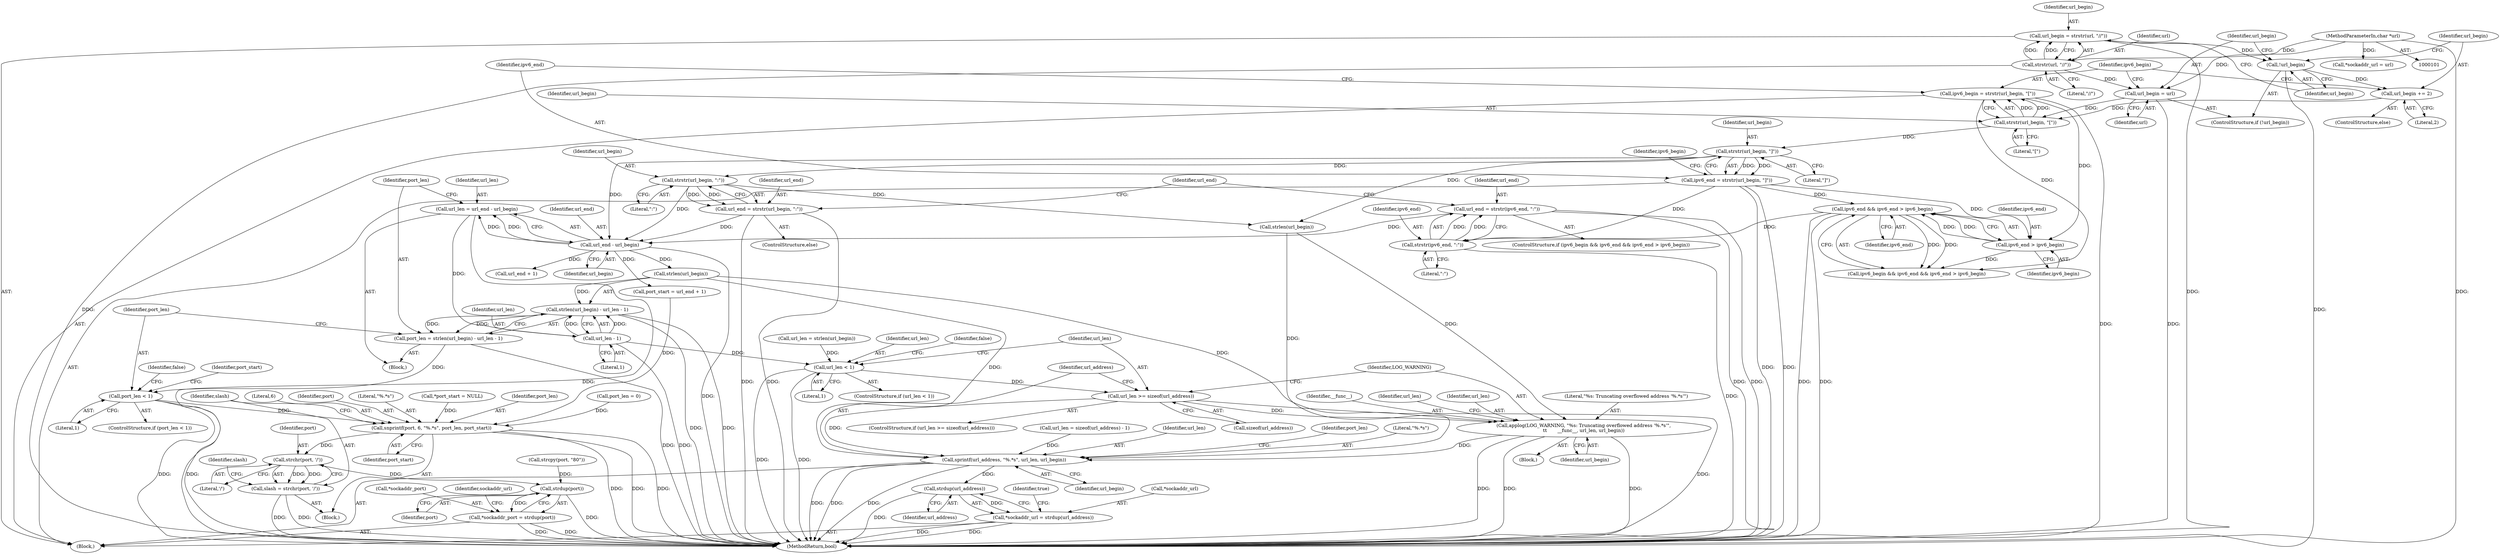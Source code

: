 digraph "0_sgminer_b65574bef233474e915fdf18614aa211e31cc6c2@integer" {
"1000172" [label="(Call,url_len = url_end - url_begin)"];
"1000174" [label="(Call,url_end - url_begin)"];
"1000158" [label="(Call,url_end = strstr(ipv6_end, \":\"))"];
"1000160" [label="(Call,strstr(ipv6_end, \":\"))"];
"1000153" [label="(Call,ipv6_end && ipv6_end > ipv6_begin)"];
"1000155" [label="(Call,ipv6_end > ipv6_begin)"];
"1000145" [label="(Call,ipv6_end = strstr(url_begin, \"]\"))"];
"1000147" [label="(Call,strstr(url_begin, \"]\"))"];
"1000142" [label="(Call,strstr(url_begin, \"[\"))"];
"1000133" [label="(Call,url_begin = url)"];
"1000127" [label="(Call,strstr(url, \"//\"))"];
"1000102" [label="(MethodParameterIn,char *url)"];
"1000137" [label="(Call,url_begin += 2)"];
"1000131" [label="(Call,!url_begin)"];
"1000125" [label="(Call,url_begin = strstr(url, \"//\"))"];
"1000140" [label="(Call,ipv6_begin = strstr(url_begin, \"[\"))"];
"1000164" [label="(Call,url_end = strstr(url_begin, \":\"))"];
"1000166" [label="(Call,strstr(url_begin, \":\"))"];
"1000182" [label="(Call,url_len - 1)"];
"1000179" [label="(Call,strlen(url_begin) - url_len - 1)"];
"1000177" [label="(Call,port_len = strlen(url_begin) - url_len - 1)"];
"1000186" [label="(Call,port_len < 1)"];
"1000234" [label="(Call,snprintf(port, 6, \"%.*s\", port_len, port_start))"];
"1000242" [label="(Call,strchr(port, '/'))"];
"1000240" [label="(Call,slash = strchr(port, '/'))"];
"1000258" [label="(Call,strdup(port))"];
"1000255" [label="(Call,*sockaddr_port = strdup(port))"];
"1000202" [label="(Call,url_len < 1)"];
"1000208" [label="(Call,url_len >= sizeof(url_address))"];
"1000213" [label="(Call,applog(LOG_WARNING, \"%s: Truncating overflowed address '%.*s'\",\n\t\t       __func__, url_len, url_begin))"];
"1000225" [label="(Call,sprintf(url_address, \"%.*s\", url_len, url_begin))"];
"1000263" [label="(Call,strdup(url_address))"];
"1000260" [label="(Call,*sockaddr_url = strdup(url_address))"];
"1000135" [label="(Identifier,url)"];
"1000219" [label="(Call,url_len = sizeof(url_address) - 1)"];
"1000263" [label="(Call,strdup(url_address))"];
"1000150" [label="(ControlStructure,if (ipv6_begin && ipv6_end && ipv6_end > ipv6_begin))"];
"1000156" [label="(Identifier,ipv6_end)"];
"1000163" [label="(ControlStructure,else)"];
"1000191" [label="(Call,port_start = url_end + 1)"];
"1000161" [label="(Identifier,ipv6_end)"];
"1000213" [label="(Call,applog(LOG_WARNING, \"%s: Truncating overflowed address '%.*s'\",\n\t\t       __func__, url_len, url_begin))"];
"1000176" [label="(Identifier,url_begin)"];
"1000199" [label="(Call,strlen(url_begin))"];
"1000232" [label="(Block,)"];
"1000266" [label="(Identifier,true)"];
"1000179" [label="(Call,strlen(url_begin) - url_len - 1)"];
"1000192" [label="(Identifier,port_start)"];
"1000125" [label="(Call,url_begin = strstr(url, \"//\"))"];
"1000229" [label="(Identifier,url_begin)"];
"1000165" [label="(Identifier,url_end)"];
"1000143" [label="(Identifier,url_begin)"];
"1000154" [label="(Identifier,ipv6_end)"];
"1000134" [label="(Identifier,url_begin)"];
"1000239" [label="(Identifier,port_start)"];
"1000172" [label="(Call,url_len = url_end - url_begin)"];
"1000186" [label="(Call,port_len < 1)"];
"1000147" [label="(Call,strstr(url_begin, \"]\"))"];
"1000183" [label="(Identifier,url_len)"];
"1000212" [label="(Block,)"];
"1000228" [label="(Identifier,url_len)"];
"1000118" [label="(Call,port_len = 0)"];
"1000185" [label="(ControlStructure,if (port_len < 1))"];
"1000166" [label="(Call,strstr(url_begin, \":\"))"];
"1000261" [label="(Call,*sockaddr_url)"];
"1000243" [label="(Identifier,port)"];
"1000142" [label="(Call,strstr(url_begin, \"[\"))"];
"1000127" [label="(Call,strstr(url, \"//\"))"];
"1000132" [label="(Identifier,url_begin)"];
"1000177" [label="(Call,port_len = strlen(url_begin) - url_len - 1)"];
"1000148" [label="(Identifier,url_begin)"];
"1000203" [label="(Identifier,url_len)"];
"1000170" [label="(Identifier,url_end)"];
"1000236" [label="(Literal,6)"];
"1000140" [label="(Call,ipv6_begin = strstr(url_begin, \"[\"))"];
"1000167" [label="(Identifier,url_begin)"];
"1000131" [label="(Call,!url_begin)"];
"1000174" [label="(Call,url_end - url_begin)"];
"1000149" [label="(Literal,\"]\")"];
"1000260" [label="(Call,*sockaddr_url = strdup(url_address))"];
"1000164" [label="(Call,url_end = strstr(url_begin, \":\"))"];
"1000184" [label="(Literal,1)"];
"1000190" [label="(Identifier,false)"];
"1000182" [label="(Call,url_len - 1)"];
"1000141" [label="(Identifier,ipv6_begin)"];
"1000151" [label="(Call,ipv6_begin && ipv6_end && ipv6_end > ipv6_begin)"];
"1000126" [label="(Identifier,url_begin)"];
"1000259" [label="(Identifier,port)"];
"1000139" [label="(Literal,2)"];
"1000244" [label="(Literal,'/')"];
"1000235" [label="(Identifier,port)"];
"1000207" [label="(ControlStructure,if (url_len >= sizeof(url_address)))"];
"1000237" [label="(Literal,\"%.*s\")"];
"1000267" [label="(MethodReturn,bool)"];
"1000231" [label="(Identifier,port_len)"];
"1000160" [label="(Call,strstr(ipv6_end, \":\"))"];
"1000240" [label="(Call,slash = strchr(port, '/'))"];
"1000217" [label="(Identifier,url_len)"];
"1000157" [label="(Identifier,ipv6_begin)"];
"1000138" [label="(Identifier,url_begin)"];
"1000129" [label="(Literal,\"//\")"];
"1000128" [label="(Identifier,url)"];
"1000158" [label="(Call,url_end = strstr(ipv6_end, \":\"))"];
"1000111" [label="(Call,*port_start = NULL)"];
"1000225" [label="(Call,sprintf(url_address, \"%.*s\", url_len, url_begin))"];
"1000187" [label="(Identifier,port_len)"];
"1000215" [label="(Literal,\"%s: Truncating overflowed address '%.*s'\")"];
"1000201" [label="(ControlStructure,if (url_len < 1))"];
"1000130" [label="(ControlStructure,if (!url_begin))"];
"1000136" [label="(ControlStructure,else)"];
"1000256" [label="(Call,*sockaddr_port)"];
"1000209" [label="(Identifier,url_len)"];
"1000168" [label="(Literal,\":\")"];
"1000188" [label="(Literal,1)"];
"1000264" [label="(Identifier,url_address)"];
"1000159" [label="(Identifier,url_end)"];
"1000206" [label="(Identifier,false)"];
"1000121" [label="(Call,*sockaddr_url = url)"];
"1000220" [label="(Identifier,url_len)"];
"1000153" [label="(Call,ipv6_end && ipv6_end > ipv6_begin)"];
"1000218" [label="(Identifier,url_begin)"];
"1000180" [label="(Call,strlen(url_begin))"];
"1000144" [label="(Literal,\"[\")"];
"1000137" [label="(Call,url_begin += 2)"];
"1000234" [label="(Call,snprintf(port, 6, \"%.*s\", port_len, port_start))"];
"1000202" [label="(Call,url_len < 1)"];
"1000246" [label="(Identifier,slash)"];
"1000197" [label="(Call,url_len = strlen(url_begin))"];
"1000146" [label="(Identifier,ipv6_end)"];
"1000175" [label="(Identifier,url_end)"];
"1000162" [label="(Literal,\":\")"];
"1000155" [label="(Call,ipv6_end > ipv6_begin)"];
"1000204" [label="(Literal,1)"];
"1000214" [label="(Identifier,LOG_WARNING)"];
"1000216" [label="(Identifier,__func__)"];
"1000242" [label="(Call,strchr(port, '/'))"];
"1000262" [label="(Identifier,sockaddr_url)"];
"1000210" [label="(Call,sizeof(url_address))"];
"1000258" [label="(Call,strdup(port))"];
"1000133" [label="(Call,url_begin = url)"];
"1000102" [label="(MethodParameterIn,char *url)"];
"1000178" [label="(Identifier,port_len)"];
"1000173" [label="(Identifier,url_len)"];
"1000241" [label="(Identifier,slash)"];
"1000208" [label="(Call,url_len >= sizeof(url_address))"];
"1000238" [label="(Identifier,port_len)"];
"1000227" [label="(Literal,\"%.*s\")"];
"1000145" [label="(Call,ipv6_end = strstr(url_begin, \"]\"))"];
"1000193" [label="(Call,url_end + 1)"];
"1000105" [label="(Block,)"];
"1000152" [label="(Identifier,ipv6_begin)"];
"1000252" [label="(Call,strcpy(port, \"80\"))"];
"1000226" [label="(Identifier,url_address)"];
"1000171" [label="(Block,)"];
"1000255" [label="(Call,*sockaddr_port = strdup(port))"];
"1000172" -> "1000171"  [label="AST: "];
"1000172" -> "1000174"  [label="CFG: "];
"1000173" -> "1000172"  [label="AST: "];
"1000174" -> "1000172"  [label="AST: "];
"1000178" -> "1000172"  [label="CFG: "];
"1000172" -> "1000267"  [label="DDG: "];
"1000174" -> "1000172"  [label="DDG: "];
"1000174" -> "1000172"  [label="DDG: "];
"1000172" -> "1000182"  [label="DDG: "];
"1000174" -> "1000176"  [label="CFG: "];
"1000175" -> "1000174"  [label="AST: "];
"1000176" -> "1000174"  [label="AST: "];
"1000174" -> "1000267"  [label="DDG: "];
"1000158" -> "1000174"  [label="DDG: "];
"1000164" -> "1000174"  [label="DDG: "];
"1000166" -> "1000174"  [label="DDG: "];
"1000147" -> "1000174"  [label="DDG: "];
"1000174" -> "1000180"  [label="DDG: "];
"1000174" -> "1000191"  [label="DDG: "];
"1000174" -> "1000193"  [label="DDG: "];
"1000158" -> "1000150"  [label="AST: "];
"1000158" -> "1000160"  [label="CFG: "];
"1000159" -> "1000158"  [label="AST: "];
"1000160" -> "1000158"  [label="AST: "];
"1000170" -> "1000158"  [label="CFG: "];
"1000158" -> "1000267"  [label="DDG: "];
"1000158" -> "1000267"  [label="DDG: "];
"1000160" -> "1000158"  [label="DDG: "];
"1000160" -> "1000158"  [label="DDG: "];
"1000160" -> "1000162"  [label="CFG: "];
"1000161" -> "1000160"  [label="AST: "];
"1000162" -> "1000160"  [label="AST: "];
"1000160" -> "1000267"  [label="DDG: "];
"1000153" -> "1000160"  [label="DDG: "];
"1000145" -> "1000160"  [label="DDG: "];
"1000153" -> "1000151"  [label="AST: "];
"1000153" -> "1000154"  [label="CFG: "];
"1000153" -> "1000155"  [label="CFG: "];
"1000154" -> "1000153"  [label="AST: "];
"1000155" -> "1000153"  [label="AST: "];
"1000151" -> "1000153"  [label="CFG: "];
"1000153" -> "1000267"  [label="DDG: "];
"1000153" -> "1000267"  [label="DDG: "];
"1000153" -> "1000151"  [label="DDG: "];
"1000153" -> "1000151"  [label="DDG: "];
"1000155" -> "1000153"  [label="DDG: "];
"1000155" -> "1000153"  [label="DDG: "];
"1000145" -> "1000153"  [label="DDG: "];
"1000155" -> "1000157"  [label="CFG: "];
"1000156" -> "1000155"  [label="AST: "];
"1000157" -> "1000155"  [label="AST: "];
"1000155" -> "1000151"  [label="DDG: "];
"1000145" -> "1000155"  [label="DDG: "];
"1000140" -> "1000155"  [label="DDG: "];
"1000145" -> "1000105"  [label="AST: "];
"1000145" -> "1000147"  [label="CFG: "];
"1000146" -> "1000145"  [label="AST: "];
"1000147" -> "1000145"  [label="AST: "];
"1000152" -> "1000145"  [label="CFG: "];
"1000145" -> "1000267"  [label="DDG: "];
"1000145" -> "1000267"  [label="DDG: "];
"1000147" -> "1000145"  [label="DDG: "];
"1000147" -> "1000145"  [label="DDG: "];
"1000147" -> "1000149"  [label="CFG: "];
"1000148" -> "1000147"  [label="AST: "];
"1000149" -> "1000147"  [label="AST: "];
"1000142" -> "1000147"  [label="DDG: "];
"1000147" -> "1000166"  [label="DDG: "];
"1000147" -> "1000199"  [label="DDG: "];
"1000142" -> "1000140"  [label="AST: "];
"1000142" -> "1000144"  [label="CFG: "];
"1000143" -> "1000142"  [label="AST: "];
"1000144" -> "1000142"  [label="AST: "];
"1000140" -> "1000142"  [label="CFG: "];
"1000142" -> "1000140"  [label="DDG: "];
"1000142" -> "1000140"  [label="DDG: "];
"1000133" -> "1000142"  [label="DDG: "];
"1000137" -> "1000142"  [label="DDG: "];
"1000133" -> "1000130"  [label="AST: "];
"1000133" -> "1000135"  [label="CFG: "];
"1000134" -> "1000133"  [label="AST: "];
"1000135" -> "1000133"  [label="AST: "];
"1000141" -> "1000133"  [label="CFG: "];
"1000133" -> "1000267"  [label="DDG: "];
"1000127" -> "1000133"  [label="DDG: "];
"1000102" -> "1000133"  [label="DDG: "];
"1000127" -> "1000125"  [label="AST: "];
"1000127" -> "1000129"  [label="CFG: "];
"1000128" -> "1000127"  [label="AST: "];
"1000129" -> "1000127"  [label="AST: "];
"1000125" -> "1000127"  [label="CFG: "];
"1000127" -> "1000267"  [label="DDG: "];
"1000127" -> "1000125"  [label="DDG: "];
"1000127" -> "1000125"  [label="DDG: "];
"1000102" -> "1000127"  [label="DDG: "];
"1000102" -> "1000101"  [label="AST: "];
"1000102" -> "1000267"  [label="DDG: "];
"1000102" -> "1000121"  [label="DDG: "];
"1000137" -> "1000136"  [label="AST: "];
"1000137" -> "1000139"  [label="CFG: "];
"1000138" -> "1000137"  [label="AST: "];
"1000139" -> "1000137"  [label="AST: "];
"1000141" -> "1000137"  [label="CFG: "];
"1000131" -> "1000137"  [label="DDG: "];
"1000131" -> "1000130"  [label="AST: "];
"1000131" -> "1000132"  [label="CFG: "];
"1000132" -> "1000131"  [label="AST: "];
"1000134" -> "1000131"  [label="CFG: "];
"1000138" -> "1000131"  [label="CFG: "];
"1000131" -> "1000267"  [label="DDG: "];
"1000125" -> "1000131"  [label="DDG: "];
"1000125" -> "1000105"  [label="AST: "];
"1000126" -> "1000125"  [label="AST: "];
"1000132" -> "1000125"  [label="CFG: "];
"1000125" -> "1000267"  [label="DDG: "];
"1000140" -> "1000105"  [label="AST: "];
"1000141" -> "1000140"  [label="AST: "];
"1000146" -> "1000140"  [label="CFG: "];
"1000140" -> "1000267"  [label="DDG: "];
"1000140" -> "1000151"  [label="DDG: "];
"1000164" -> "1000163"  [label="AST: "];
"1000164" -> "1000166"  [label="CFG: "];
"1000165" -> "1000164"  [label="AST: "];
"1000166" -> "1000164"  [label="AST: "];
"1000170" -> "1000164"  [label="CFG: "];
"1000164" -> "1000267"  [label="DDG: "];
"1000164" -> "1000267"  [label="DDG: "];
"1000166" -> "1000164"  [label="DDG: "];
"1000166" -> "1000164"  [label="DDG: "];
"1000166" -> "1000168"  [label="CFG: "];
"1000167" -> "1000166"  [label="AST: "];
"1000168" -> "1000166"  [label="AST: "];
"1000166" -> "1000199"  [label="DDG: "];
"1000182" -> "1000179"  [label="AST: "];
"1000182" -> "1000184"  [label="CFG: "];
"1000183" -> "1000182"  [label="AST: "];
"1000184" -> "1000182"  [label="AST: "];
"1000179" -> "1000182"  [label="CFG: "];
"1000182" -> "1000267"  [label="DDG: "];
"1000182" -> "1000179"  [label="DDG: "];
"1000182" -> "1000179"  [label="DDG: "];
"1000182" -> "1000202"  [label="DDG: "];
"1000179" -> "1000177"  [label="AST: "];
"1000180" -> "1000179"  [label="AST: "];
"1000177" -> "1000179"  [label="CFG: "];
"1000179" -> "1000267"  [label="DDG: "];
"1000179" -> "1000267"  [label="DDG: "];
"1000179" -> "1000177"  [label="DDG: "];
"1000179" -> "1000177"  [label="DDG: "];
"1000180" -> "1000179"  [label="DDG: "];
"1000177" -> "1000171"  [label="AST: "];
"1000178" -> "1000177"  [label="AST: "];
"1000187" -> "1000177"  [label="CFG: "];
"1000177" -> "1000267"  [label="DDG: "];
"1000177" -> "1000186"  [label="DDG: "];
"1000186" -> "1000185"  [label="AST: "];
"1000186" -> "1000188"  [label="CFG: "];
"1000187" -> "1000186"  [label="AST: "];
"1000188" -> "1000186"  [label="AST: "];
"1000190" -> "1000186"  [label="CFG: "];
"1000192" -> "1000186"  [label="CFG: "];
"1000186" -> "1000267"  [label="DDG: "];
"1000186" -> "1000267"  [label="DDG: "];
"1000186" -> "1000234"  [label="DDG: "];
"1000234" -> "1000232"  [label="AST: "];
"1000234" -> "1000239"  [label="CFG: "];
"1000235" -> "1000234"  [label="AST: "];
"1000236" -> "1000234"  [label="AST: "];
"1000237" -> "1000234"  [label="AST: "];
"1000238" -> "1000234"  [label="AST: "];
"1000239" -> "1000234"  [label="AST: "];
"1000241" -> "1000234"  [label="CFG: "];
"1000234" -> "1000267"  [label="DDG: "];
"1000234" -> "1000267"  [label="DDG: "];
"1000234" -> "1000267"  [label="DDG: "];
"1000118" -> "1000234"  [label="DDG: "];
"1000111" -> "1000234"  [label="DDG: "];
"1000191" -> "1000234"  [label="DDG: "];
"1000234" -> "1000242"  [label="DDG: "];
"1000242" -> "1000240"  [label="AST: "];
"1000242" -> "1000244"  [label="CFG: "];
"1000243" -> "1000242"  [label="AST: "];
"1000244" -> "1000242"  [label="AST: "];
"1000240" -> "1000242"  [label="CFG: "];
"1000242" -> "1000240"  [label="DDG: "];
"1000242" -> "1000240"  [label="DDG: "];
"1000242" -> "1000258"  [label="DDG: "];
"1000240" -> "1000232"  [label="AST: "];
"1000241" -> "1000240"  [label="AST: "];
"1000246" -> "1000240"  [label="CFG: "];
"1000240" -> "1000267"  [label="DDG: "];
"1000240" -> "1000267"  [label="DDG: "];
"1000258" -> "1000255"  [label="AST: "];
"1000258" -> "1000259"  [label="CFG: "];
"1000259" -> "1000258"  [label="AST: "];
"1000255" -> "1000258"  [label="CFG: "];
"1000258" -> "1000267"  [label="DDG: "];
"1000258" -> "1000255"  [label="DDG: "];
"1000252" -> "1000258"  [label="DDG: "];
"1000255" -> "1000105"  [label="AST: "];
"1000256" -> "1000255"  [label="AST: "];
"1000262" -> "1000255"  [label="CFG: "];
"1000255" -> "1000267"  [label="DDG: "];
"1000255" -> "1000267"  [label="DDG: "];
"1000202" -> "1000201"  [label="AST: "];
"1000202" -> "1000204"  [label="CFG: "];
"1000203" -> "1000202"  [label="AST: "];
"1000204" -> "1000202"  [label="AST: "];
"1000206" -> "1000202"  [label="CFG: "];
"1000209" -> "1000202"  [label="CFG: "];
"1000202" -> "1000267"  [label="DDG: "];
"1000202" -> "1000267"  [label="DDG: "];
"1000197" -> "1000202"  [label="DDG: "];
"1000202" -> "1000208"  [label="DDG: "];
"1000208" -> "1000207"  [label="AST: "];
"1000208" -> "1000210"  [label="CFG: "];
"1000209" -> "1000208"  [label="AST: "];
"1000210" -> "1000208"  [label="AST: "];
"1000214" -> "1000208"  [label="CFG: "];
"1000226" -> "1000208"  [label="CFG: "];
"1000208" -> "1000267"  [label="DDG: "];
"1000208" -> "1000213"  [label="DDG: "];
"1000208" -> "1000225"  [label="DDG: "];
"1000213" -> "1000212"  [label="AST: "];
"1000213" -> "1000218"  [label="CFG: "];
"1000214" -> "1000213"  [label="AST: "];
"1000215" -> "1000213"  [label="AST: "];
"1000216" -> "1000213"  [label="AST: "];
"1000217" -> "1000213"  [label="AST: "];
"1000218" -> "1000213"  [label="AST: "];
"1000220" -> "1000213"  [label="CFG: "];
"1000213" -> "1000267"  [label="DDG: "];
"1000213" -> "1000267"  [label="DDG: "];
"1000213" -> "1000267"  [label="DDG: "];
"1000199" -> "1000213"  [label="DDG: "];
"1000180" -> "1000213"  [label="DDG: "];
"1000213" -> "1000225"  [label="DDG: "];
"1000225" -> "1000105"  [label="AST: "];
"1000225" -> "1000229"  [label="CFG: "];
"1000226" -> "1000225"  [label="AST: "];
"1000227" -> "1000225"  [label="AST: "];
"1000228" -> "1000225"  [label="AST: "];
"1000229" -> "1000225"  [label="AST: "];
"1000231" -> "1000225"  [label="CFG: "];
"1000225" -> "1000267"  [label="DDG: "];
"1000225" -> "1000267"  [label="DDG: "];
"1000225" -> "1000267"  [label="DDG: "];
"1000219" -> "1000225"  [label="DDG: "];
"1000199" -> "1000225"  [label="DDG: "];
"1000180" -> "1000225"  [label="DDG: "];
"1000225" -> "1000263"  [label="DDG: "];
"1000263" -> "1000260"  [label="AST: "];
"1000263" -> "1000264"  [label="CFG: "];
"1000264" -> "1000263"  [label="AST: "];
"1000260" -> "1000263"  [label="CFG: "];
"1000263" -> "1000267"  [label="DDG: "];
"1000263" -> "1000260"  [label="DDG: "];
"1000260" -> "1000105"  [label="AST: "];
"1000261" -> "1000260"  [label="AST: "];
"1000266" -> "1000260"  [label="CFG: "];
"1000260" -> "1000267"  [label="DDG: "];
"1000260" -> "1000267"  [label="DDG: "];
}
